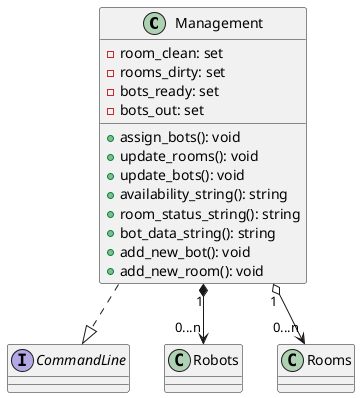 @startuml
class Management {
  - room_clean: set
  - rooms_dirty: set
  - bots_ready: set
  - bots_out: set
  
  + assign_bots(): void
  + update_rooms(): void
  + update_bots(): void
  + availability_string(): string
  + room_status_string(): string
  + bot_data_string(): string
  + add_new_bot(): void
  + add_new_room(): void
}

interface CommandLine {}

class Robots{}

class Rooms{}

Management "1" o--> "0...n" Rooms
Management "1" *--> "0...n" Robots
Management ..|> CommandLine
@enduml

